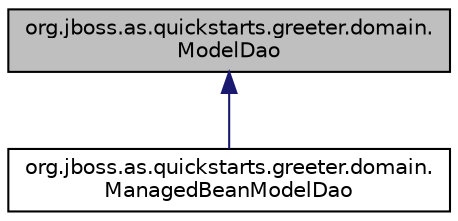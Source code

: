digraph "org.jboss.as.quickstarts.greeter.domain.ModelDao"
{
  edge [fontname="Helvetica",fontsize="10",labelfontname="Helvetica",labelfontsize="10"];
  node [fontname="Helvetica",fontsize="10",shape=record];
  Node0 [label="org.jboss.as.quickstarts.greeter.domain.\lModelDao",height=0.2,width=0.4,color="black", fillcolor="grey75", style="filled", fontcolor="black"];
  Node0 -> Node1 [dir="back",color="midnightblue",fontsize="10",style="solid",fontname="Helvetica"];
  Node1 [label="org.jboss.as.quickstarts.greeter.domain.\lManagedBeanModelDao",height=0.2,width=0.4,color="black", fillcolor="white", style="filled",URL="$classorg_1_1jboss_1_1as_1_1quickstarts_1_1greeter_1_1domain_1_1_managed_bean_model_dao.html",tooltip="This class is implements the ModelDao interface. This class is used for all the data related operatio..."];
}
